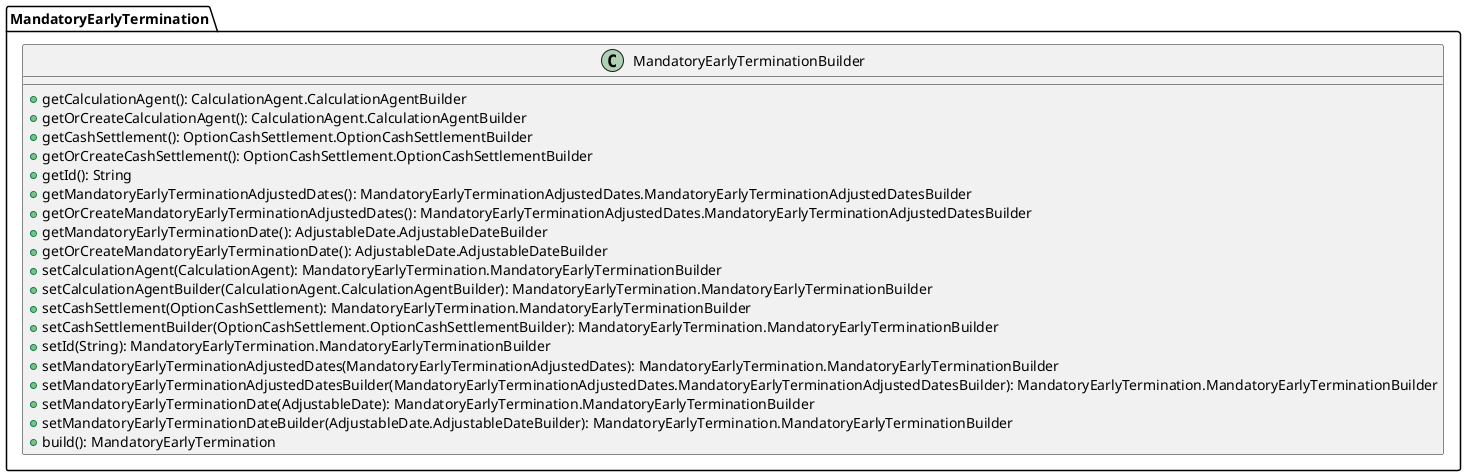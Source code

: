 @startuml

    class MandatoryEarlyTermination.MandatoryEarlyTerminationBuilder [[MandatoryEarlyTermination.MandatoryEarlyTerminationBuilder.html]] {
        +getCalculationAgent(): CalculationAgent.CalculationAgentBuilder
        +getOrCreateCalculationAgent(): CalculationAgent.CalculationAgentBuilder
        +getCashSettlement(): OptionCashSettlement.OptionCashSettlementBuilder
        +getOrCreateCashSettlement(): OptionCashSettlement.OptionCashSettlementBuilder
        +getId(): String
        +getMandatoryEarlyTerminationAdjustedDates(): MandatoryEarlyTerminationAdjustedDates.MandatoryEarlyTerminationAdjustedDatesBuilder
        +getOrCreateMandatoryEarlyTerminationAdjustedDates(): MandatoryEarlyTerminationAdjustedDates.MandatoryEarlyTerminationAdjustedDatesBuilder
        +getMandatoryEarlyTerminationDate(): AdjustableDate.AdjustableDateBuilder
        +getOrCreateMandatoryEarlyTerminationDate(): AdjustableDate.AdjustableDateBuilder
        +setCalculationAgent(CalculationAgent): MandatoryEarlyTermination.MandatoryEarlyTerminationBuilder
        +setCalculationAgentBuilder(CalculationAgent.CalculationAgentBuilder): MandatoryEarlyTermination.MandatoryEarlyTerminationBuilder
        +setCashSettlement(OptionCashSettlement): MandatoryEarlyTermination.MandatoryEarlyTerminationBuilder
        +setCashSettlementBuilder(OptionCashSettlement.OptionCashSettlementBuilder): MandatoryEarlyTermination.MandatoryEarlyTerminationBuilder
        +setId(String): MandatoryEarlyTermination.MandatoryEarlyTerminationBuilder
        +setMandatoryEarlyTerminationAdjustedDates(MandatoryEarlyTerminationAdjustedDates): MandatoryEarlyTermination.MandatoryEarlyTerminationBuilder
        +setMandatoryEarlyTerminationAdjustedDatesBuilder(MandatoryEarlyTerminationAdjustedDates.MandatoryEarlyTerminationAdjustedDatesBuilder): MandatoryEarlyTermination.MandatoryEarlyTerminationBuilder
        +setMandatoryEarlyTerminationDate(AdjustableDate): MandatoryEarlyTermination.MandatoryEarlyTerminationBuilder
        +setMandatoryEarlyTerminationDateBuilder(AdjustableDate.AdjustableDateBuilder): MandatoryEarlyTermination.MandatoryEarlyTerminationBuilder
        +build(): MandatoryEarlyTermination
    }

@enduml
